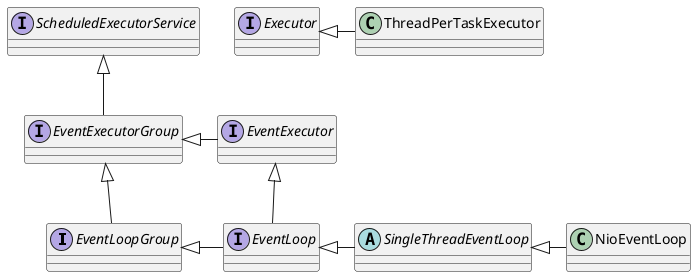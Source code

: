 @startuml


/'
abstract class AbstractList
abstract AbstractCollection
interface List
interface Collection

List <|-- AbstractList
Collection <|-- AbstractCollection

Collection <|- List
AbstractCollection <|-- AbstractList
AbstractList <|-- ArrayList

class ArrayList {
Object[] elementData
size()
}

enum TimeUnit {
DAYS
HOURS
MINUTES
}
'/


interface EventLoopGroup
interface EventLoop

EventLoopGroup <|- EventLoop
abstract class  SingleThreadEventLoop

EventLoop <|-  SingleThreadEventLoop

class NioEventLoop
SingleThreadEventLoop <|- NioEventLoop


/' Executor '/
interface EventExecutorGroup
EventExecutorGroup <|-- EventLoopGroup


interface ScheduledExecutorService
ScheduledExecutorService <|-- EventExecutorGroup


interface EventExecutor
EventExecutor <|-- EventLoop




interface EventExecutorGroup
EventExecutorGroup <|- EventExecutor

interface Executor
Executor <|- ThreadPerTaskExecutor
@enduml
